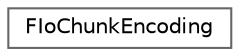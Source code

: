 digraph "Graphical Class Hierarchy"
{
 // INTERACTIVE_SVG=YES
 // LATEX_PDF_SIZE
  bgcolor="transparent";
  edge [fontname=Helvetica,fontsize=10,labelfontname=Helvetica,labelfontsize=10];
  node [fontname=Helvetica,fontsize=10,shape=box,height=0.2,width=0.4];
  rankdir="LR";
  Node0 [id="Node000000",label="FIoChunkEncoding",height=0.2,width=0.4,color="grey40", fillcolor="white", style="filled",URL="$dd/df9/classFIoChunkEncoding.html",tooltip="Encodes data into a set of encrypted and compressed blocks."];
}
